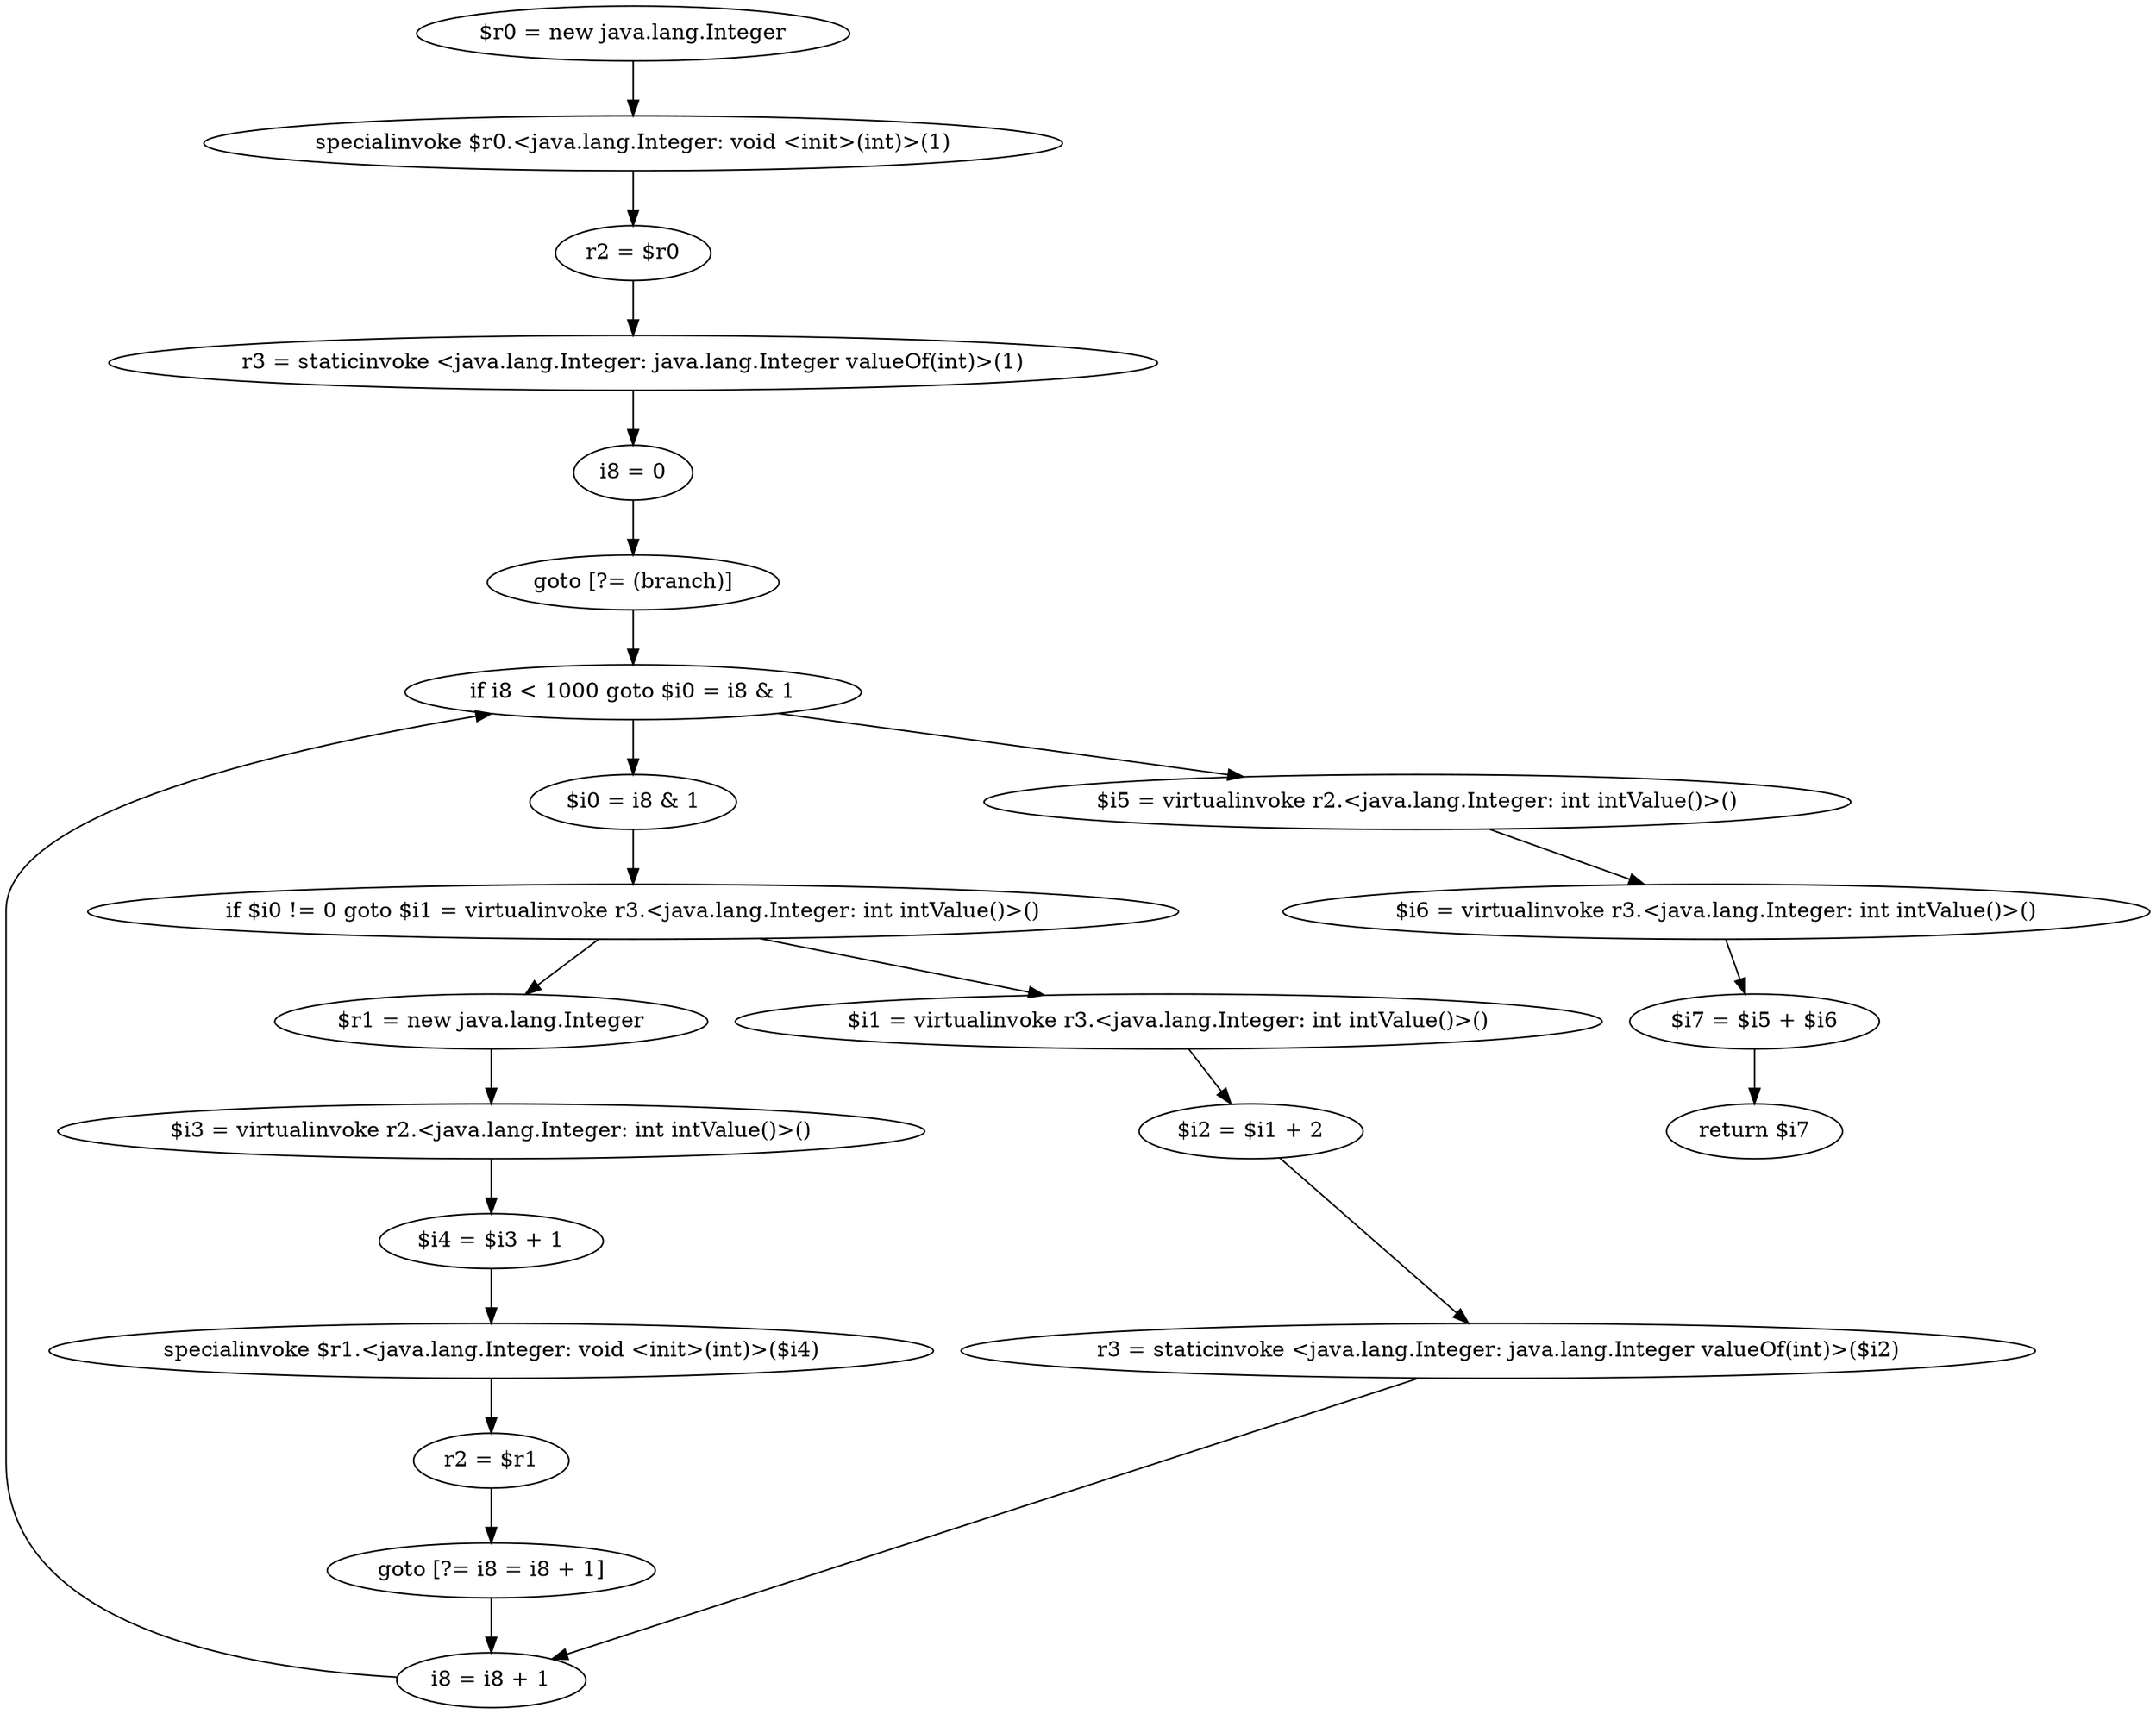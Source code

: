 digraph "unitGraph" {
    "$r0 = new java.lang.Integer"
    "specialinvoke $r0.<java.lang.Integer: void <init>(int)>(1)"
    "r2 = $r0"
    "r3 = staticinvoke <java.lang.Integer: java.lang.Integer valueOf(int)>(1)"
    "i8 = 0"
    "goto [?= (branch)]"
    "$i0 = i8 & 1"
    "if $i0 != 0 goto $i1 = virtualinvoke r3.<java.lang.Integer: int intValue()>()"
    "$r1 = new java.lang.Integer"
    "$i3 = virtualinvoke r2.<java.lang.Integer: int intValue()>()"
    "$i4 = $i3 + 1"
    "specialinvoke $r1.<java.lang.Integer: void <init>(int)>($i4)"
    "r2 = $r1"
    "goto [?= i8 = i8 + 1]"
    "$i1 = virtualinvoke r3.<java.lang.Integer: int intValue()>()"
    "$i2 = $i1 + 2"
    "r3 = staticinvoke <java.lang.Integer: java.lang.Integer valueOf(int)>($i2)"
    "i8 = i8 + 1"
    "if i8 < 1000 goto $i0 = i8 & 1"
    "$i5 = virtualinvoke r2.<java.lang.Integer: int intValue()>()"
    "$i6 = virtualinvoke r3.<java.lang.Integer: int intValue()>()"
    "$i7 = $i5 + $i6"
    "return $i7"
    "$r0 = new java.lang.Integer"->"specialinvoke $r0.<java.lang.Integer: void <init>(int)>(1)";
    "specialinvoke $r0.<java.lang.Integer: void <init>(int)>(1)"->"r2 = $r0";
    "r2 = $r0"->"r3 = staticinvoke <java.lang.Integer: java.lang.Integer valueOf(int)>(1)";
    "r3 = staticinvoke <java.lang.Integer: java.lang.Integer valueOf(int)>(1)"->"i8 = 0";
    "i8 = 0"->"goto [?= (branch)]";
    "goto [?= (branch)]"->"if i8 < 1000 goto $i0 = i8 & 1";
    "$i0 = i8 & 1"->"if $i0 != 0 goto $i1 = virtualinvoke r3.<java.lang.Integer: int intValue()>()";
    "if $i0 != 0 goto $i1 = virtualinvoke r3.<java.lang.Integer: int intValue()>()"->"$r1 = new java.lang.Integer";
    "if $i0 != 0 goto $i1 = virtualinvoke r3.<java.lang.Integer: int intValue()>()"->"$i1 = virtualinvoke r3.<java.lang.Integer: int intValue()>()";
    "$r1 = new java.lang.Integer"->"$i3 = virtualinvoke r2.<java.lang.Integer: int intValue()>()";
    "$i3 = virtualinvoke r2.<java.lang.Integer: int intValue()>()"->"$i4 = $i3 + 1";
    "$i4 = $i3 + 1"->"specialinvoke $r1.<java.lang.Integer: void <init>(int)>($i4)";
    "specialinvoke $r1.<java.lang.Integer: void <init>(int)>($i4)"->"r2 = $r1";
    "r2 = $r1"->"goto [?= i8 = i8 + 1]";
    "goto [?= i8 = i8 + 1]"->"i8 = i8 + 1";
    "$i1 = virtualinvoke r3.<java.lang.Integer: int intValue()>()"->"$i2 = $i1 + 2";
    "$i2 = $i1 + 2"->"r3 = staticinvoke <java.lang.Integer: java.lang.Integer valueOf(int)>($i2)";
    "r3 = staticinvoke <java.lang.Integer: java.lang.Integer valueOf(int)>($i2)"->"i8 = i8 + 1";
    "i8 = i8 + 1"->"if i8 < 1000 goto $i0 = i8 & 1";
    "if i8 < 1000 goto $i0 = i8 & 1"->"$i5 = virtualinvoke r2.<java.lang.Integer: int intValue()>()";
    "if i8 < 1000 goto $i0 = i8 & 1"->"$i0 = i8 & 1";
    "$i5 = virtualinvoke r2.<java.lang.Integer: int intValue()>()"->"$i6 = virtualinvoke r3.<java.lang.Integer: int intValue()>()";
    "$i6 = virtualinvoke r3.<java.lang.Integer: int intValue()>()"->"$i7 = $i5 + $i6";
    "$i7 = $i5 + $i6"->"return $i7";
}
